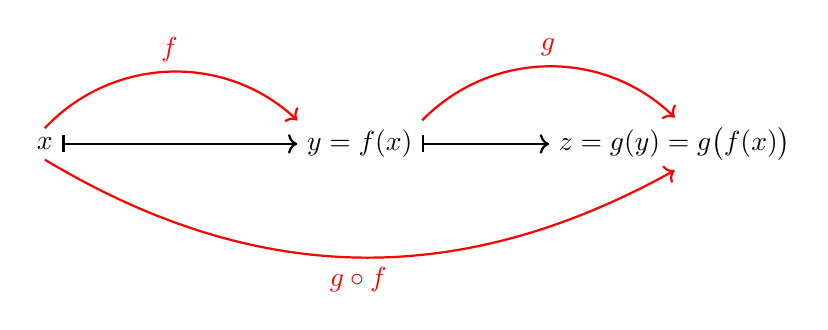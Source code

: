 \begin{tikzpicture}[node distance=4cm, every edge/.style={draw,thick,->}]
     \node(E){$x$};
     \node[right of=E](F){$y = f(x)$};
     \node[right of=F](G){$z = g(y) = g\big( f(x) \big)$};
     \draw (E) edge[|->] (F);
     \draw (E.north) edge[red, bend left=45] node[above]{$f$} (F.north west);
     \draw (F) edge[|->] (G);
     \draw (F.north east) edge[red, bend left=45] node[above]{$g$} (G.north);
     \draw (E.south) edge[red, bend right] node[below]{$g\circ f$} (G.south);       
\end{tikzpicture}